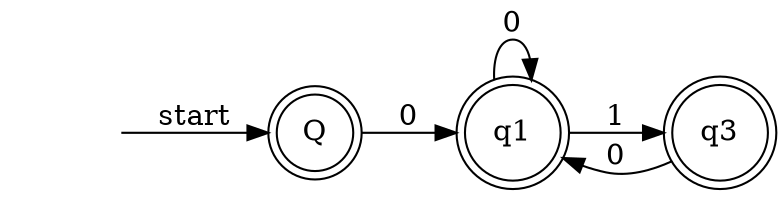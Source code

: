 digraph DFA {
  rankdir=LR;
  node [shape = circle];

  // 定义状态，带双圆的为接受状态
  start [shape=none, label=""];
  Q [label="Q", shape=doublecircle];
  q1 [label="q1", shape=doublecircle];
  q3 [label="q3", shape=doublecircle];

  // 初始状态指向q0
  start -> Q [label="start"];

  // 转移函数
  Q -> q1 [label="0"];

  q1 -> q1 [label="0"];
  q1 -> q3 [label="1"];


  q3 -> q1 [label="0"];


}